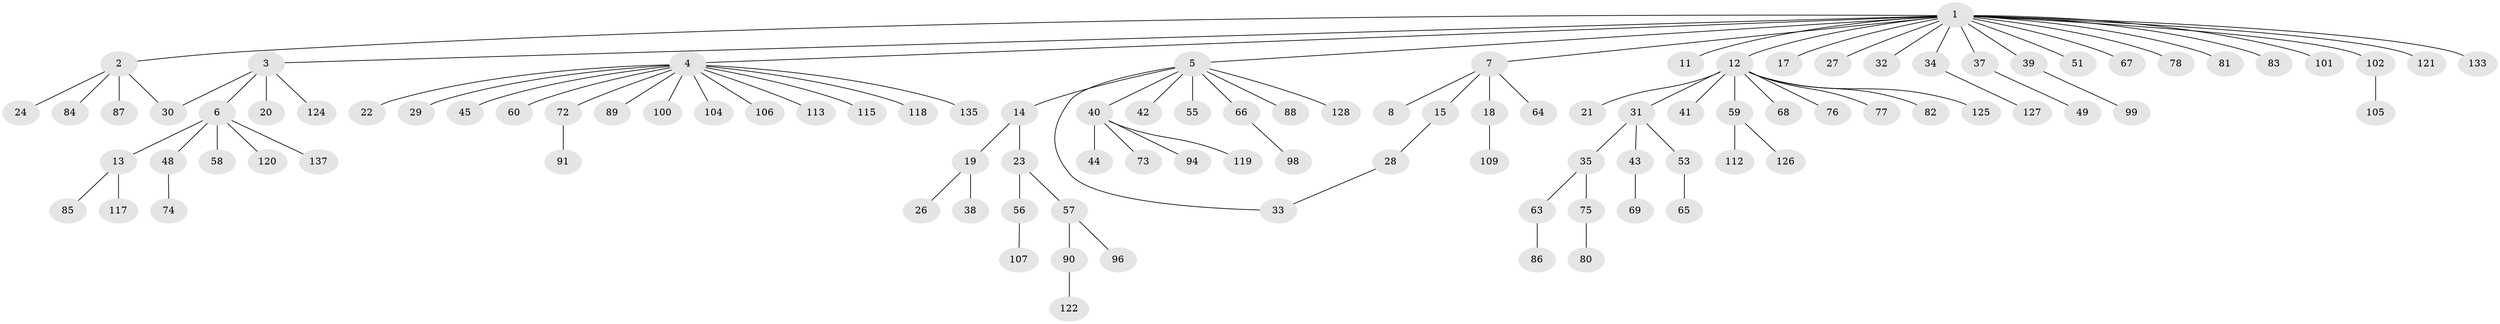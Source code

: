 // original degree distribution, {22: 0.007246376811594203, 6: 0.021739130434782608, 14: 0.007246376811594203, 8: 0.007246376811594203, 7: 0.007246376811594203, 5: 0.014492753623188406, 1: 0.6159420289855072, 2: 0.21014492753623187, 11: 0.007246376811594203, 3: 0.07971014492753623, 4: 0.021739130434782608}
// Generated by graph-tools (version 1.1) at 2025/41/03/06/25 10:41:45]
// undirected, 105 vertices, 106 edges
graph export_dot {
graph [start="1"]
  node [color=gray90,style=filled];
  1 [super="+9"];
  2 [super="+136"];
  3 [super="+108"];
  4 [super="+10"];
  5 [super="+47"];
  6 [super="+92"];
  7 [super="+16"];
  8;
  11;
  12 [super="+54"];
  13 [super="+46"];
  14 [super="+79"];
  15 [super="+97"];
  17;
  18 [super="+36"];
  19;
  20;
  21;
  22 [super="+110"];
  23 [super="+25"];
  24;
  26;
  27 [super="+114"];
  28 [super="+50"];
  29;
  30 [super="+116"];
  31 [super="+129"];
  32;
  33 [super="+71"];
  34;
  35 [super="+62"];
  37;
  38;
  39 [super="+130"];
  40 [super="+93"];
  41 [super="+52"];
  42;
  43 [super="+95"];
  44;
  45 [super="+103"];
  48;
  49;
  51;
  53;
  55;
  56;
  57 [super="+61"];
  58;
  59;
  60;
  63 [super="+70"];
  64;
  65;
  66;
  67;
  68;
  69;
  72;
  73;
  74;
  75;
  76;
  77;
  78;
  80 [super="+123"];
  81 [super="+132"];
  82;
  83;
  84;
  85 [super="+111"];
  86;
  87;
  88;
  89;
  90;
  91 [super="+131"];
  94;
  96;
  98 [super="+138"];
  99;
  100;
  101;
  102;
  104;
  105;
  106;
  107;
  109;
  112;
  113;
  115;
  117;
  118;
  119;
  120;
  121;
  122;
  124 [super="+134"];
  125;
  126;
  127;
  128;
  133;
  135;
  137;
  1 -- 2;
  1 -- 3;
  1 -- 4;
  1 -- 5;
  1 -- 7;
  1 -- 11;
  1 -- 12;
  1 -- 27;
  1 -- 32;
  1 -- 34;
  1 -- 37;
  1 -- 39;
  1 -- 51;
  1 -- 67;
  1 -- 78;
  1 -- 81;
  1 -- 83;
  1 -- 101;
  1 -- 102;
  1 -- 121;
  1 -- 133;
  1 -- 17;
  2 -- 24;
  2 -- 84;
  2 -- 87;
  2 -- 30;
  3 -- 6;
  3 -- 20;
  3 -- 30;
  3 -- 124;
  4 -- 22;
  4 -- 29;
  4 -- 60;
  4 -- 72;
  4 -- 89;
  4 -- 100;
  4 -- 104;
  4 -- 106;
  4 -- 113;
  4 -- 115;
  4 -- 118;
  4 -- 135;
  4 -- 45;
  5 -- 14;
  5 -- 33;
  5 -- 40;
  5 -- 42;
  5 -- 55;
  5 -- 128;
  5 -- 88;
  5 -- 66;
  6 -- 13;
  6 -- 48;
  6 -- 58;
  6 -- 120;
  6 -- 137;
  7 -- 8;
  7 -- 15;
  7 -- 64;
  7 -- 18;
  12 -- 21;
  12 -- 31;
  12 -- 41;
  12 -- 59;
  12 -- 68;
  12 -- 76;
  12 -- 77;
  12 -- 82;
  12 -- 125;
  13 -- 85;
  13 -- 117;
  14 -- 19;
  14 -- 23;
  15 -- 28;
  18 -- 109;
  19 -- 26;
  19 -- 38;
  23 -- 56;
  23 -- 57;
  28 -- 33;
  31 -- 35;
  31 -- 43;
  31 -- 53;
  34 -- 127;
  35 -- 75;
  35 -- 63;
  37 -- 49;
  39 -- 99;
  40 -- 44;
  40 -- 73;
  40 -- 94;
  40 -- 119;
  43 -- 69;
  48 -- 74;
  53 -- 65;
  56 -- 107;
  57 -- 90;
  57 -- 96;
  59 -- 112;
  59 -- 126;
  63 -- 86;
  66 -- 98;
  72 -- 91;
  75 -- 80;
  90 -- 122;
  102 -- 105;
}
